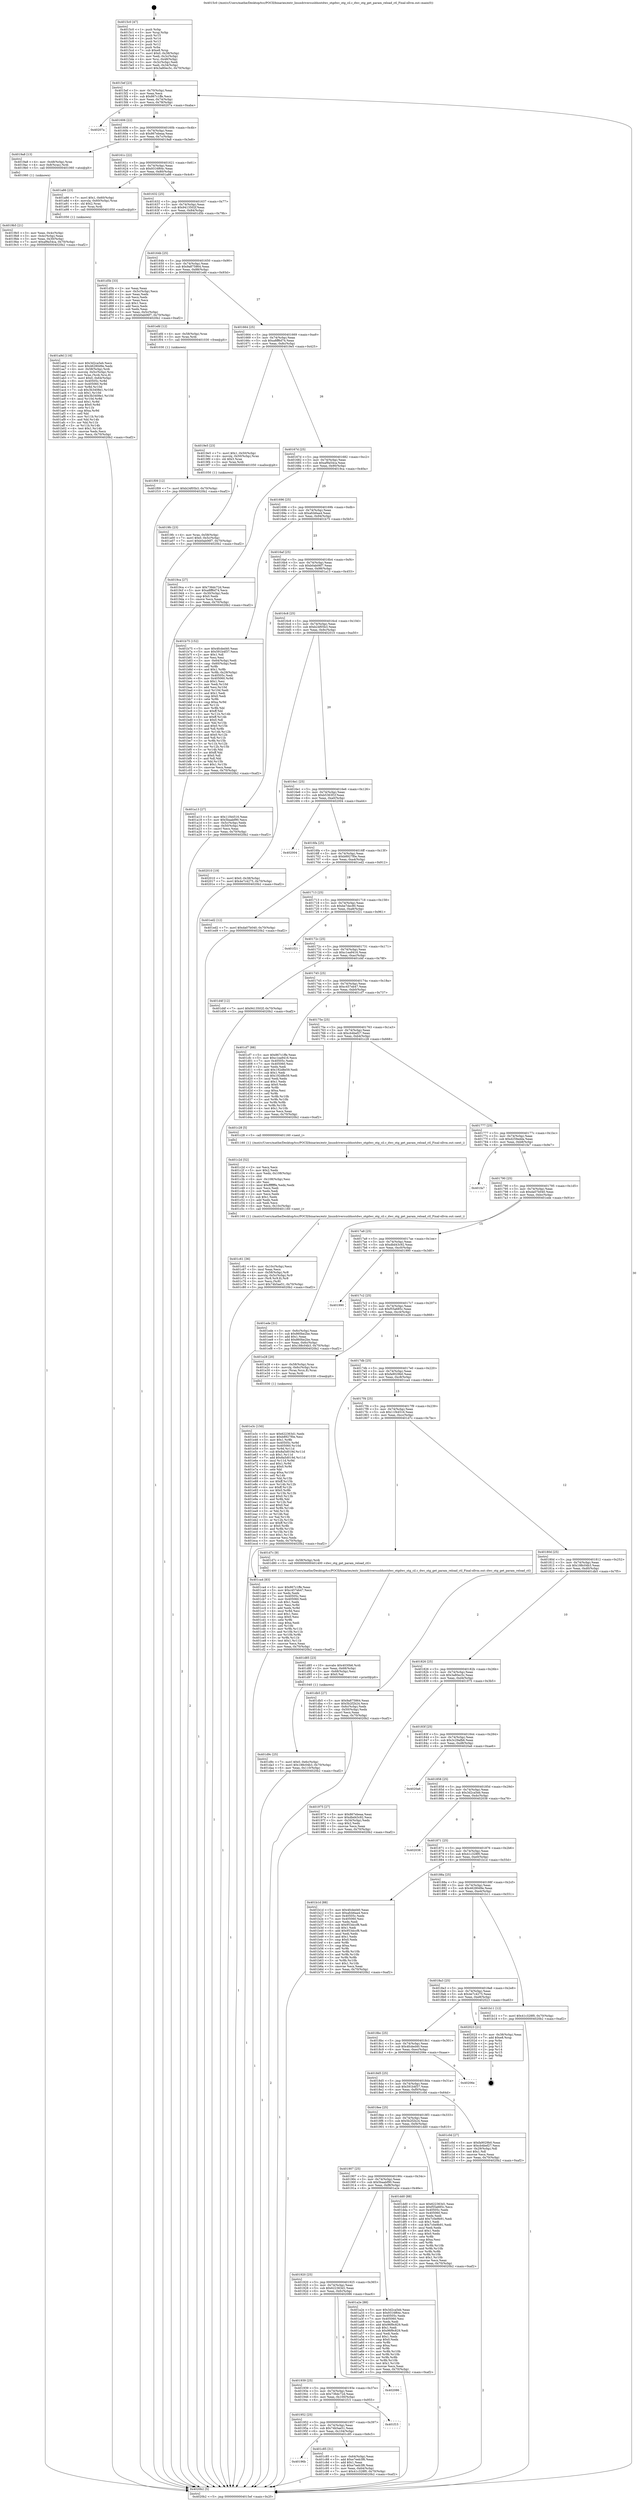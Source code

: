 digraph "0x4015c0" {
  label = "0x4015c0 (/mnt/c/Users/mathe/Desktop/tcc/POCII/binaries/extr_linuxdriversusbhostdwc_otgdwc_otg_cil.c_dwc_otg_get_param_reload_ctl_Final-ollvm.out::main(0))"
  labelloc = "t"
  node[shape=record]

  Entry [label="",width=0.3,height=0.3,shape=circle,fillcolor=black,style=filled]
  "0x4015ef" [label="{
     0x4015ef [23]\l
     | [instrs]\l
     &nbsp;&nbsp;0x4015ef \<+3\>: mov -0x70(%rbp),%eax\l
     &nbsp;&nbsp;0x4015f2 \<+2\>: mov %eax,%ecx\l
     &nbsp;&nbsp;0x4015f4 \<+6\>: sub $0x867c1ffe,%ecx\l
     &nbsp;&nbsp;0x4015fa \<+3\>: mov %eax,-0x74(%rbp)\l
     &nbsp;&nbsp;0x4015fd \<+3\>: mov %ecx,-0x78(%rbp)\l
     &nbsp;&nbsp;0x401600 \<+6\>: je 000000000040207a \<main+0xaba\>\l
  }"]
  "0x40207a" [label="{
     0x40207a\l
  }", style=dashed]
  "0x401606" [label="{
     0x401606 [22]\l
     | [instrs]\l
     &nbsp;&nbsp;0x401606 \<+5\>: jmp 000000000040160b \<main+0x4b\>\l
     &nbsp;&nbsp;0x40160b \<+3\>: mov -0x74(%rbp),%eax\l
     &nbsp;&nbsp;0x40160e \<+5\>: sub $0x867ebeaa,%eax\l
     &nbsp;&nbsp;0x401613 \<+3\>: mov %eax,-0x7c(%rbp)\l
     &nbsp;&nbsp;0x401616 \<+6\>: je 00000000004019a8 \<main+0x3e8\>\l
  }"]
  Exit [label="",width=0.3,height=0.3,shape=circle,fillcolor=black,style=filled,peripheries=2]
  "0x4019a8" [label="{
     0x4019a8 [13]\l
     | [instrs]\l
     &nbsp;&nbsp;0x4019a8 \<+4\>: mov -0x48(%rbp),%rax\l
     &nbsp;&nbsp;0x4019ac \<+4\>: mov 0x8(%rax),%rdi\l
     &nbsp;&nbsp;0x4019b0 \<+5\>: call 0000000000401060 \<atoi@plt\>\l
     | [calls]\l
     &nbsp;&nbsp;0x401060 \{1\} (unknown)\l
  }"]
  "0x40161c" [label="{
     0x40161c [22]\l
     | [instrs]\l
     &nbsp;&nbsp;0x40161c \<+5\>: jmp 0000000000401621 \<main+0x61\>\l
     &nbsp;&nbsp;0x401621 \<+3\>: mov -0x74(%rbp),%eax\l
     &nbsp;&nbsp;0x401624 \<+5\>: sub $0x9316f64c,%eax\l
     &nbsp;&nbsp;0x401629 \<+3\>: mov %eax,-0x80(%rbp)\l
     &nbsp;&nbsp;0x40162c \<+6\>: je 0000000000401a86 \<main+0x4c6\>\l
  }"]
  "0x401f09" [label="{
     0x401f09 [12]\l
     | [instrs]\l
     &nbsp;&nbsp;0x401f09 \<+7\>: movl $0xb24f05b3,-0x70(%rbp)\l
     &nbsp;&nbsp;0x401f10 \<+5\>: jmp 00000000004020b2 \<main+0xaf2\>\l
  }"]
  "0x401a86" [label="{
     0x401a86 [23]\l
     | [instrs]\l
     &nbsp;&nbsp;0x401a86 \<+7\>: movl $0x1,-0x60(%rbp)\l
     &nbsp;&nbsp;0x401a8d \<+4\>: movslq -0x60(%rbp),%rax\l
     &nbsp;&nbsp;0x401a91 \<+4\>: shl $0x2,%rax\l
     &nbsp;&nbsp;0x401a95 \<+3\>: mov %rax,%rdi\l
     &nbsp;&nbsp;0x401a98 \<+5\>: call 0000000000401050 \<malloc@plt\>\l
     | [calls]\l
     &nbsp;&nbsp;0x401050 \{1\} (unknown)\l
  }"]
  "0x401632" [label="{
     0x401632 [25]\l
     | [instrs]\l
     &nbsp;&nbsp;0x401632 \<+5\>: jmp 0000000000401637 \<main+0x77\>\l
     &nbsp;&nbsp;0x401637 \<+3\>: mov -0x74(%rbp),%eax\l
     &nbsp;&nbsp;0x40163a \<+5\>: sub $0x9413502f,%eax\l
     &nbsp;&nbsp;0x40163f \<+6\>: mov %eax,-0x84(%rbp)\l
     &nbsp;&nbsp;0x401645 \<+6\>: je 0000000000401d5b \<main+0x79b\>\l
  }"]
  "0x401e3c" [label="{
     0x401e3c [150]\l
     | [instrs]\l
     &nbsp;&nbsp;0x401e3c \<+5\>: mov $0x622363d1,%edx\l
     &nbsp;&nbsp;0x401e41 \<+5\>: mov $0xb8927f0e,%esi\l
     &nbsp;&nbsp;0x401e46 \<+3\>: mov $0x1,%r8b\l
     &nbsp;&nbsp;0x401e49 \<+8\>: mov 0x40505c,%r9d\l
     &nbsp;&nbsp;0x401e51 \<+8\>: mov 0x405060,%r10d\l
     &nbsp;&nbsp;0x401e59 \<+3\>: mov %r9d,%r11d\l
     &nbsp;&nbsp;0x401e5c \<+7\>: sub $0x8a5d019d,%r11d\l
     &nbsp;&nbsp;0x401e63 \<+4\>: sub $0x1,%r11d\l
     &nbsp;&nbsp;0x401e67 \<+7\>: add $0x8a5d019d,%r11d\l
     &nbsp;&nbsp;0x401e6e \<+4\>: imul %r11d,%r9d\l
     &nbsp;&nbsp;0x401e72 \<+4\>: and $0x1,%r9d\l
     &nbsp;&nbsp;0x401e76 \<+4\>: cmp $0x0,%r9d\l
     &nbsp;&nbsp;0x401e7a \<+3\>: sete %bl\l
     &nbsp;&nbsp;0x401e7d \<+4\>: cmp $0xa,%r10d\l
     &nbsp;&nbsp;0x401e81 \<+4\>: setl %r14b\l
     &nbsp;&nbsp;0x401e85 \<+3\>: mov %bl,%r15b\l
     &nbsp;&nbsp;0x401e88 \<+4\>: xor $0xff,%r15b\l
     &nbsp;&nbsp;0x401e8c \<+3\>: mov %r14b,%r12b\l
     &nbsp;&nbsp;0x401e8f \<+4\>: xor $0xff,%r12b\l
     &nbsp;&nbsp;0x401e93 \<+4\>: xor $0x0,%r8b\l
     &nbsp;&nbsp;0x401e97 \<+3\>: mov %r15b,%r13b\l
     &nbsp;&nbsp;0x401e9a \<+4\>: and $0x0,%r13b\l
     &nbsp;&nbsp;0x401e9e \<+3\>: and %r8b,%bl\l
     &nbsp;&nbsp;0x401ea1 \<+3\>: mov %r12b,%al\l
     &nbsp;&nbsp;0x401ea4 \<+2\>: and $0x0,%al\l
     &nbsp;&nbsp;0x401ea6 \<+3\>: and %r8b,%r14b\l
     &nbsp;&nbsp;0x401ea9 \<+3\>: or %bl,%r13b\l
     &nbsp;&nbsp;0x401eac \<+3\>: or %r14b,%al\l
     &nbsp;&nbsp;0x401eaf \<+3\>: xor %al,%r13b\l
     &nbsp;&nbsp;0x401eb2 \<+3\>: or %r12b,%r15b\l
     &nbsp;&nbsp;0x401eb5 \<+4\>: xor $0xff,%r15b\l
     &nbsp;&nbsp;0x401eb9 \<+4\>: or $0x0,%r8b\l
     &nbsp;&nbsp;0x401ebd \<+3\>: and %r8b,%r15b\l
     &nbsp;&nbsp;0x401ec0 \<+3\>: or %r15b,%r13b\l
     &nbsp;&nbsp;0x401ec3 \<+4\>: test $0x1,%r13b\l
     &nbsp;&nbsp;0x401ec7 \<+3\>: cmovne %esi,%edx\l
     &nbsp;&nbsp;0x401eca \<+3\>: mov %edx,-0x70(%rbp)\l
     &nbsp;&nbsp;0x401ecd \<+5\>: jmp 00000000004020b2 \<main+0xaf2\>\l
  }"]
  "0x401d5b" [label="{
     0x401d5b [33]\l
     | [instrs]\l
     &nbsp;&nbsp;0x401d5b \<+2\>: xor %eax,%eax\l
     &nbsp;&nbsp;0x401d5d \<+3\>: mov -0x5c(%rbp),%ecx\l
     &nbsp;&nbsp;0x401d60 \<+2\>: mov %eax,%edx\l
     &nbsp;&nbsp;0x401d62 \<+2\>: sub %ecx,%edx\l
     &nbsp;&nbsp;0x401d64 \<+2\>: mov %eax,%ecx\l
     &nbsp;&nbsp;0x401d66 \<+3\>: sub $0x1,%ecx\l
     &nbsp;&nbsp;0x401d69 \<+2\>: add %ecx,%edx\l
     &nbsp;&nbsp;0x401d6b \<+2\>: sub %edx,%eax\l
     &nbsp;&nbsp;0x401d6d \<+3\>: mov %eax,-0x5c(%rbp)\l
     &nbsp;&nbsp;0x401d70 \<+7\>: movl $0xb0ab06f7,-0x70(%rbp)\l
     &nbsp;&nbsp;0x401d77 \<+5\>: jmp 00000000004020b2 \<main+0xaf2\>\l
  }"]
  "0x40164b" [label="{
     0x40164b [25]\l
     | [instrs]\l
     &nbsp;&nbsp;0x40164b \<+5\>: jmp 0000000000401650 \<main+0x90\>\l
     &nbsp;&nbsp;0x401650 \<+3\>: mov -0x74(%rbp),%eax\l
     &nbsp;&nbsp;0x401653 \<+5\>: sub $0x9a875864,%eax\l
     &nbsp;&nbsp;0x401658 \<+6\>: mov %eax,-0x88(%rbp)\l
     &nbsp;&nbsp;0x40165e \<+6\>: je 0000000000401efd \<main+0x93d\>\l
  }"]
  "0x401d9c" [label="{
     0x401d9c [25]\l
     | [instrs]\l
     &nbsp;&nbsp;0x401d9c \<+7\>: movl $0x0,-0x6c(%rbp)\l
     &nbsp;&nbsp;0x401da3 \<+7\>: movl $0x188c04b3,-0x70(%rbp)\l
     &nbsp;&nbsp;0x401daa \<+6\>: mov %eax,-0x110(%rbp)\l
     &nbsp;&nbsp;0x401db0 \<+5\>: jmp 00000000004020b2 \<main+0xaf2\>\l
  }"]
  "0x401efd" [label="{
     0x401efd [12]\l
     | [instrs]\l
     &nbsp;&nbsp;0x401efd \<+4\>: mov -0x58(%rbp),%rax\l
     &nbsp;&nbsp;0x401f01 \<+3\>: mov %rax,%rdi\l
     &nbsp;&nbsp;0x401f04 \<+5\>: call 0000000000401030 \<free@plt\>\l
     | [calls]\l
     &nbsp;&nbsp;0x401030 \{1\} (unknown)\l
  }"]
  "0x401664" [label="{
     0x401664 [25]\l
     | [instrs]\l
     &nbsp;&nbsp;0x401664 \<+5\>: jmp 0000000000401669 \<main+0xa9\>\l
     &nbsp;&nbsp;0x401669 \<+3\>: mov -0x74(%rbp),%eax\l
     &nbsp;&nbsp;0x40166c \<+5\>: sub $0xa8ff6d74,%eax\l
     &nbsp;&nbsp;0x401671 \<+6\>: mov %eax,-0x8c(%rbp)\l
     &nbsp;&nbsp;0x401677 \<+6\>: je 00000000004019e5 \<main+0x425\>\l
  }"]
  "0x401d85" [label="{
     0x401d85 [23]\l
     | [instrs]\l
     &nbsp;&nbsp;0x401d85 \<+10\>: movabs $0x4030b6,%rdi\l
     &nbsp;&nbsp;0x401d8f \<+3\>: mov %eax,-0x68(%rbp)\l
     &nbsp;&nbsp;0x401d92 \<+3\>: mov -0x68(%rbp),%esi\l
     &nbsp;&nbsp;0x401d95 \<+2\>: mov $0x0,%al\l
     &nbsp;&nbsp;0x401d97 \<+5\>: call 0000000000401040 \<printf@plt\>\l
     | [calls]\l
     &nbsp;&nbsp;0x401040 \{1\} (unknown)\l
  }"]
  "0x4019e5" [label="{
     0x4019e5 [23]\l
     | [instrs]\l
     &nbsp;&nbsp;0x4019e5 \<+7\>: movl $0x1,-0x50(%rbp)\l
     &nbsp;&nbsp;0x4019ec \<+4\>: movslq -0x50(%rbp),%rax\l
     &nbsp;&nbsp;0x4019f0 \<+4\>: shl $0x3,%rax\l
     &nbsp;&nbsp;0x4019f4 \<+3\>: mov %rax,%rdi\l
     &nbsp;&nbsp;0x4019f7 \<+5\>: call 0000000000401050 \<malloc@plt\>\l
     | [calls]\l
     &nbsp;&nbsp;0x401050 \{1\} (unknown)\l
  }"]
  "0x40167d" [label="{
     0x40167d [25]\l
     | [instrs]\l
     &nbsp;&nbsp;0x40167d \<+5\>: jmp 0000000000401682 \<main+0xc2\>\l
     &nbsp;&nbsp;0x401682 \<+3\>: mov -0x74(%rbp),%eax\l
     &nbsp;&nbsp;0x401685 \<+5\>: sub $0xaf9a54ca,%eax\l
     &nbsp;&nbsp;0x40168a \<+6\>: mov %eax,-0x90(%rbp)\l
     &nbsp;&nbsp;0x401690 \<+6\>: je 00000000004019ca \<main+0x40a\>\l
  }"]
  "0x40196b" [label="{
     0x40196b\l
  }", style=dashed]
  "0x4019ca" [label="{
     0x4019ca [27]\l
     | [instrs]\l
     &nbsp;&nbsp;0x4019ca \<+5\>: mov $0x736dc72d,%eax\l
     &nbsp;&nbsp;0x4019cf \<+5\>: mov $0xa8ff6d74,%ecx\l
     &nbsp;&nbsp;0x4019d4 \<+3\>: mov -0x30(%rbp),%edx\l
     &nbsp;&nbsp;0x4019d7 \<+3\>: cmp $0x0,%edx\l
     &nbsp;&nbsp;0x4019da \<+3\>: cmove %ecx,%eax\l
     &nbsp;&nbsp;0x4019dd \<+3\>: mov %eax,-0x70(%rbp)\l
     &nbsp;&nbsp;0x4019e0 \<+5\>: jmp 00000000004020b2 \<main+0xaf2\>\l
  }"]
  "0x401696" [label="{
     0x401696 [25]\l
     | [instrs]\l
     &nbsp;&nbsp;0x401696 \<+5\>: jmp 000000000040169b \<main+0xdb\>\l
     &nbsp;&nbsp;0x40169b \<+3\>: mov -0x74(%rbp),%eax\l
     &nbsp;&nbsp;0x40169e \<+5\>: sub $0xafcb6aa4,%eax\l
     &nbsp;&nbsp;0x4016a3 \<+6\>: mov %eax,-0x94(%rbp)\l
     &nbsp;&nbsp;0x4016a9 \<+6\>: je 0000000000401b75 \<main+0x5b5\>\l
  }"]
  "0x401c85" [label="{
     0x401c85 [31]\l
     | [instrs]\l
     &nbsp;&nbsp;0x401c85 \<+3\>: mov -0x64(%rbp),%eax\l
     &nbsp;&nbsp;0x401c88 \<+5\>: add $0xe7eeb3f6,%eax\l
     &nbsp;&nbsp;0x401c8d \<+3\>: add $0x1,%eax\l
     &nbsp;&nbsp;0x401c90 \<+5\>: sub $0xe7eeb3f6,%eax\l
     &nbsp;&nbsp;0x401c95 \<+3\>: mov %eax,-0x64(%rbp)\l
     &nbsp;&nbsp;0x401c98 \<+7\>: movl $0x41c328f0,-0x70(%rbp)\l
     &nbsp;&nbsp;0x401c9f \<+5\>: jmp 00000000004020b2 \<main+0xaf2\>\l
  }"]
  "0x401b75" [label="{
     0x401b75 [152]\l
     | [instrs]\l
     &nbsp;&nbsp;0x401b75 \<+5\>: mov $0x4fcded40,%eax\l
     &nbsp;&nbsp;0x401b7a \<+5\>: mov $0x591b4f37,%ecx\l
     &nbsp;&nbsp;0x401b7f \<+2\>: mov $0x1,%dl\l
     &nbsp;&nbsp;0x401b81 \<+2\>: xor %esi,%esi\l
     &nbsp;&nbsp;0x401b83 \<+3\>: mov -0x64(%rbp),%edi\l
     &nbsp;&nbsp;0x401b86 \<+3\>: cmp -0x60(%rbp),%edi\l
     &nbsp;&nbsp;0x401b89 \<+4\>: setl %r8b\l
     &nbsp;&nbsp;0x401b8d \<+4\>: and $0x1,%r8b\l
     &nbsp;&nbsp;0x401b91 \<+4\>: mov %r8b,-0x29(%rbp)\l
     &nbsp;&nbsp;0x401b95 \<+7\>: mov 0x40505c,%edi\l
     &nbsp;&nbsp;0x401b9c \<+8\>: mov 0x405060,%r9d\l
     &nbsp;&nbsp;0x401ba4 \<+3\>: sub $0x1,%esi\l
     &nbsp;&nbsp;0x401ba7 \<+3\>: mov %edi,%r10d\l
     &nbsp;&nbsp;0x401baa \<+3\>: add %esi,%r10d\l
     &nbsp;&nbsp;0x401bad \<+4\>: imul %r10d,%edi\l
     &nbsp;&nbsp;0x401bb1 \<+3\>: and $0x1,%edi\l
     &nbsp;&nbsp;0x401bb4 \<+3\>: cmp $0x0,%edi\l
     &nbsp;&nbsp;0x401bb7 \<+4\>: sete %r8b\l
     &nbsp;&nbsp;0x401bbb \<+4\>: cmp $0xa,%r9d\l
     &nbsp;&nbsp;0x401bbf \<+4\>: setl %r11b\l
     &nbsp;&nbsp;0x401bc3 \<+3\>: mov %r8b,%bl\l
     &nbsp;&nbsp;0x401bc6 \<+3\>: xor $0xff,%bl\l
     &nbsp;&nbsp;0x401bc9 \<+3\>: mov %r11b,%r14b\l
     &nbsp;&nbsp;0x401bcc \<+4\>: xor $0xff,%r14b\l
     &nbsp;&nbsp;0x401bd0 \<+3\>: xor $0x0,%dl\l
     &nbsp;&nbsp;0x401bd3 \<+3\>: mov %bl,%r15b\l
     &nbsp;&nbsp;0x401bd6 \<+4\>: and $0x0,%r15b\l
     &nbsp;&nbsp;0x401bda \<+3\>: and %dl,%r8b\l
     &nbsp;&nbsp;0x401bdd \<+3\>: mov %r14b,%r12b\l
     &nbsp;&nbsp;0x401be0 \<+4\>: and $0x0,%r12b\l
     &nbsp;&nbsp;0x401be4 \<+3\>: and %dl,%r11b\l
     &nbsp;&nbsp;0x401be7 \<+3\>: or %r8b,%r15b\l
     &nbsp;&nbsp;0x401bea \<+3\>: or %r11b,%r12b\l
     &nbsp;&nbsp;0x401bed \<+3\>: xor %r12b,%r15b\l
     &nbsp;&nbsp;0x401bf0 \<+3\>: or %r14b,%bl\l
     &nbsp;&nbsp;0x401bf3 \<+3\>: xor $0xff,%bl\l
     &nbsp;&nbsp;0x401bf6 \<+3\>: or $0x0,%dl\l
     &nbsp;&nbsp;0x401bf9 \<+2\>: and %dl,%bl\l
     &nbsp;&nbsp;0x401bfb \<+3\>: or %bl,%r15b\l
     &nbsp;&nbsp;0x401bfe \<+4\>: test $0x1,%r15b\l
     &nbsp;&nbsp;0x401c02 \<+3\>: cmovne %ecx,%eax\l
     &nbsp;&nbsp;0x401c05 \<+3\>: mov %eax,-0x70(%rbp)\l
     &nbsp;&nbsp;0x401c08 \<+5\>: jmp 00000000004020b2 \<main+0xaf2\>\l
  }"]
  "0x4016af" [label="{
     0x4016af [25]\l
     | [instrs]\l
     &nbsp;&nbsp;0x4016af \<+5\>: jmp 00000000004016b4 \<main+0xf4\>\l
     &nbsp;&nbsp;0x4016b4 \<+3\>: mov -0x74(%rbp),%eax\l
     &nbsp;&nbsp;0x4016b7 \<+5\>: sub $0xb0ab06f7,%eax\l
     &nbsp;&nbsp;0x4016bc \<+6\>: mov %eax,-0x98(%rbp)\l
     &nbsp;&nbsp;0x4016c2 \<+6\>: je 0000000000401a13 \<main+0x453\>\l
  }"]
  "0x401952" [label="{
     0x401952 [25]\l
     | [instrs]\l
     &nbsp;&nbsp;0x401952 \<+5\>: jmp 0000000000401957 \<main+0x397\>\l
     &nbsp;&nbsp;0x401957 \<+3\>: mov -0x74(%rbp),%eax\l
     &nbsp;&nbsp;0x40195a \<+5\>: sub $0x74b5ae51,%eax\l
     &nbsp;&nbsp;0x40195f \<+6\>: mov %eax,-0x104(%rbp)\l
     &nbsp;&nbsp;0x401965 \<+6\>: je 0000000000401c85 \<main+0x6c5\>\l
  }"]
  "0x401a13" [label="{
     0x401a13 [27]\l
     | [instrs]\l
     &nbsp;&nbsp;0x401a13 \<+5\>: mov $0x11f44516,%eax\l
     &nbsp;&nbsp;0x401a18 \<+5\>: mov $0x5baabf90,%ecx\l
     &nbsp;&nbsp;0x401a1d \<+3\>: mov -0x5c(%rbp),%edx\l
     &nbsp;&nbsp;0x401a20 \<+3\>: cmp -0x50(%rbp),%edx\l
     &nbsp;&nbsp;0x401a23 \<+3\>: cmovl %ecx,%eax\l
     &nbsp;&nbsp;0x401a26 \<+3\>: mov %eax,-0x70(%rbp)\l
     &nbsp;&nbsp;0x401a29 \<+5\>: jmp 00000000004020b2 \<main+0xaf2\>\l
  }"]
  "0x4016c8" [label="{
     0x4016c8 [25]\l
     | [instrs]\l
     &nbsp;&nbsp;0x4016c8 \<+5\>: jmp 00000000004016cd \<main+0x10d\>\l
     &nbsp;&nbsp;0x4016cd \<+3\>: mov -0x74(%rbp),%eax\l
     &nbsp;&nbsp;0x4016d0 \<+5\>: sub $0xb24f05b3,%eax\l
     &nbsp;&nbsp;0x4016d5 \<+6\>: mov %eax,-0x9c(%rbp)\l
     &nbsp;&nbsp;0x4016db \<+6\>: je 0000000000402010 \<main+0xa50\>\l
  }"]
  "0x401f15" [label="{
     0x401f15\l
  }", style=dashed]
  "0x402010" [label="{
     0x402010 [19]\l
     | [instrs]\l
     &nbsp;&nbsp;0x402010 \<+7\>: movl $0x0,-0x38(%rbp)\l
     &nbsp;&nbsp;0x402017 \<+7\>: movl $0x4e7c4275,-0x70(%rbp)\l
     &nbsp;&nbsp;0x40201e \<+5\>: jmp 00000000004020b2 \<main+0xaf2\>\l
  }"]
  "0x4016e1" [label="{
     0x4016e1 [25]\l
     | [instrs]\l
     &nbsp;&nbsp;0x4016e1 \<+5\>: jmp 00000000004016e6 \<main+0x126\>\l
     &nbsp;&nbsp;0x4016e6 \<+3\>: mov -0x74(%rbp),%eax\l
     &nbsp;&nbsp;0x4016e9 \<+5\>: sub $0xb5363f1f,%eax\l
     &nbsp;&nbsp;0x4016ee \<+6\>: mov %eax,-0xa0(%rbp)\l
     &nbsp;&nbsp;0x4016f4 \<+6\>: je 0000000000402004 \<main+0xa44\>\l
  }"]
  "0x401939" [label="{
     0x401939 [25]\l
     | [instrs]\l
     &nbsp;&nbsp;0x401939 \<+5\>: jmp 000000000040193e \<main+0x37e\>\l
     &nbsp;&nbsp;0x40193e \<+3\>: mov -0x74(%rbp),%eax\l
     &nbsp;&nbsp;0x401941 \<+5\>: sub $0x736dc72d,%eax\l
     &nbsp;&nbsp;0x401946 \<+6\>: mov %eax,-0x100(%rbp)\l
     &nbsp;&nbsp;0x40194c \<+6\>: je 0000000000401f15 \<main+0x955\>\l
  }"]
  "0x402004" [label="{
     0x402004\l
  }", style=dashed]
  "0x4016fa" [label="{
     0x4016fa [25]\l
     | [instrs]\l
     &nbsp;&nbsp;0x4016fa \<+5\>: jmp 00000000004016ff \<main+0x13f\>\l
     &nbsp;&nbsp;0x4016ff \<+3\>: mov -0x74(%rbp),%eax\l
     &nbsp;&nbsp;0x401702 \<+5\>: sub $0xb8927f0e,%eax\l
     &nbsp;&nbsp;0x401707 \<+6\>: mov %eax,-0xa4(%rbp)\l
     &nbsp;&nbsp;0x40170d \<+6\>: je 0000000000401ed2 \<main+0x912\>\l
  }"]
  "0x402086" [label="{
     0x402086\l
  }", style=dashed]
  "0x401ed2" [label="{
     0x401ed2 [12]\l
     | [instrs]\l
     &nbsp;&nbsp;0x401ed2 \<+7\>: movl $0xda07b040,-0x70(%rbp)\l
     &nbsp;&nbsp;0x401ed9 \<+5\>: jmp 00000000004020b2 \<main+0xaf2\>\l
  }"]
  "0x401713" [label="{
     0x401713 [25]\l
     | [instrs]\l
     &nbsp;&nbsp;0x401713 \<+5\>: jmp 0000000000401718 \<main+0x158\>\l
     &nbsp;&nbsp;0x401718 \<+3\>: mov -0x74(%rbp),%eax\l
     &nbsp;&nbsp;0x40171b \<+5\>: sub $0xbe7dec80,%eax\l
     &nbsp;&nbsp;0x401720 \<+6\>: mov %eax,-0xa8(%rbp)\l
     &nbsp;&nbsp;0x401726 \<+6\>: je 0000000000401f21 \<main+0x961\>\l
  }"]
  "0x401c61" [label="{
     0x401c61 [36]\l
     | [instrs]\l
     &nbsp;&nbsp;0x401c61 \<+6\>: mov -0x10c(%rbp),%ecx\l
     &nbsp;&nbsp;0x401c67 \<+3\>: imul %eax,%ecx\l
     &nbsp;&nbsp;0x401c6a \<+4\>: mov -0x58(%rbp),%r8\l
     &nbsp;&nbsp;0x401c6e \<+4\>: movslq -0x5c(%rbp),%r9\l
     &nbsp;&nbsp;0x401c72 \<+4\>: mov (%r8,%r9,8),%r8\l
     &nbsp;&nbsp;0x401c76 \<+3\>: mov %ecx,(%r8)\l
     &nbsp;&nbsp;0x401c79 \<+7\>: movl $0x74b5ae51,-0x70(%rbp)\l
     &nbsp;&nbsp;0x401c80 \<+5\>: jmp 00000000004020b2 \<main+0xaf2\>\l
  }"]
  "0x401f21" [label="{
     0x401f21\l
  }", style=dashed]
  "0x40172c" [label="{
     0x40172c [25]\l
     | [instrs]\l
     &nbsp;&nbsp;0x40172c \<+5\>: jmp 0000000000401731 \<main+0x171\>\l
     &nbsp;&nbsp;0x401731 \<+3\>: mov -0x74(%rbp),%eax\l
     &nbsp;&nbsp;0x401734 \<+5\>: sub $0xc1ea9416,%eax\l
     &nbsp;&nbsp;0x401739 \<+6\>: mov %eax,-0xac(%rbp)\l
     &nbsp;&nbsp;0x40173f \<+6\>: je 0000000000401d4f \<main+0x78f\>\l
  }"]
  "0x401c2d" [label="{
     0x401c2d [52]\l
     | [instrs]\l
     &nbsp;&nbsp;0x401c2d \<+2\>: xor %ecx,%ecx\l
     &nbsp;&nbsp;0x401c2f \<+5\>: mov $0x2,%edx\l
     &nbsp;&nbsp;0x401c34 \<+6\>: mov %edx,-0x108(%rbp)\l
     &nbsp;&nbsp;0x401c3a \<+1\>: cltd\l
     &nbsp;&nbsp;0x401c3b \<+6\>: mov -0x108(%rbp),%esi\l
     &nbsp;&nbsp;0x401c41 \<+2\>: idiv %esi\l
     &nbsp;&nbsp;0x401c43 \<+6\>: imul $0xfffffffe,%edx,%edx\l
     &nbsp;&nbsp;0x401c49 \<+2\>: mov %ecx,%edi\l
     &nbsp;&nbsp;0x401c4b \<+2\>: sub %edx,%edi\l
     &nbsp;&nbsp;0x401c4d \<+2\>: mov %ecx,%edx\l
     &nbsp;&nbsp;0x401c4f \<+3\>: sub $0x1,%edx\l
     &nbsp;&nbsp;0x401c52 \<+2\>: add %edx,%edi\l
     &nbsp;&nbsp;0x401c54 \<+2\>: sub %edi,%ecx\l
     &nbsp;&nbsp;0x401c56 \<+6\>: mov %ecx,-0x10c(%rbp)\l
     &nbsp;&nbsp;0x401c5c \<+5\>: call 0000000000401160 \<next_i\>\l
     | [calls]\l
     &nbsp;&nbsp;0x401160 \{1\} (/mnt/c/Users/mathe/Desktop/tcc/POCII/binaries/extr_linuxdriversusbhostdwc_otgdwc_otg_cil.c_dwc_otg_get_param_reload_ctl_Final-ollvm.out::next_i)\l
  }"]
  "0x401d4f" [label="{
     0x401d4f [12]\l
     | [instrs]\l
     &nbsp;&nbsp;0x401d4f \<+7\>: movl $0x9413502f,-0x70(%rbp)\l
     &nbsp;&nbsp;0x401d56 \<+5\>: jmp 00000000004020b2 \<main+0xaf2\>\l
  }"]
  "0x401745" [label="{
     0x401745 [25]\l
     | [instrs]\l
     &nbsp;&nbsp;0x401745 \<+5\>: jmp 000000000040174a \<main+0x18a\>\l
     &nbsp;&nbsp;0x40174a \<+3\>: mov -0x74(%rbp),%eax\l
     &nbsp;&nbsp;0x40174d \<+5\>: sub $0xc457eb47,%eax\l
     &nbsp;&nbsp;0x401752 \<+6\>: mov %eax,-0xb0(%rbp)\l
     &nbsp;&nbsp;0x401758 \<+6\>: je 0000000000401cf7 \<main+0x737\>\l
  }"]
  "0x401a9d" [label="{
     0x401a9d [116]\l
     | [instrs]\l
     &nbsp;&nbsp;0x401a9d \<+5\>: mov $0x3d2ca5eb,%ecx\l
     &nbsp;&nbsp;0x401aa2 \<+5\>: mov $0x46280d9e,%edx\l
     &nbsp;&nbsp;0x401aa7 \<+4\>: mov -0x58(%rbp),%rdi\l
     &nbsp;&nbsp;0x401aab \<+4\>: movslq -0x5c(%rbp),%rsi\l
     &nbsp;&nbsp;0x401aaf \<+4\>: mov %rax,(%rdi,%rsi,8)\l
     &nbsp;&nbsp;0x401ab3 \<+7\>: movl $0x0,-0x64(%rbp)\l
     &nbsp;&nbsp;0x401aba \<+8\>: mov 0x40505c,%r8d\l
     &nbsp;&nbsp;0x401ac2 \<+8\>: mov 0x405060,%r9d\l
     &nbsp;&nbsp;0x401aca \<+3\>: mov %r8d,%r10d\l
     &nbsp;&nbsp;0x401acd \<+7\>: sub $0x3b3408e1,%r10d\l
     &nbsp;&nbsp;0x401ad4 \<+4\>: sub $0x1,%r10d\l
     &nbsp;&nbsp;0x401ad8 \<+7\>: add $0x3b3408e1,%r10d\l
     &nbsp;&nbsp;0x401adf \<+4\>: imul %r10d,%r8d\l
     &nbsp;&nbsp;0x401ae3 \<+4\>: and $0x1,%r8d\l
     &nbsp;&nbsp;0x401ae7 \<+4\>: cmp $0x0,%r8d\l
     &nbsp;&nbsp;0x401aeb \<+4\>: sete %r11b\l
     &nbsp;&nbsp;0x401aef \<+4\>: cmp $0xa,%r9d\l
     &nbsp;&nbsp;0x401af3 \<+3\>: setl %bl\l
     &nbsp;&nbsp;0x401af6 \<+3\>: mov %r11b,%r14b\l
     &nbsp;&nbsp;0x401af9 \<+3\>: and %bl,%r14b\l
     &nbsp;&nbsp;0x401afc \<+3\>: xor %bl,%r11b\l
     &nbsp;&nbsp;0x401aff \<+3\>: or %r11b,%r14b\l
     &nbsp;&nbsp;0x401b02 \<+4\>: test $0x1,%r14b\l
     &nbsp;&nbsp;0x401b06 \<+3\>: cmovne %edx,%ecx\l
     &nbsp;&nbsp;0x401b09 \<+3\>: mov %ecx,-0x70(%rbp)\l
     &nbsp;&nbsp;0x401b0c \<+5\>: jmp 00000000004020b2 \<main+0xaf2\>\l
  }"]
  "0x401cf7" [label="{
     0x401cf7 [88]\l
     | [instrs]\l
     &nbsp;&nbsp;0x401cf7 \<+5\>: mov $0x867c1ffe,%eax\l
     &nbsp;&nbsp;0x401cfc \<+5\>: mov $0xc1ea9416,%ecx\l
     &nbsp;&nbsp;0x401d01 \<+7\>: mov 0x40505c,%edx\l
     &nbsp;&nbsp;0x401d08 \<+7\>: mov 0x405060,%esi\l
     &nbsp;&nbsp;0x401d0f \<+2\>: mov %edx,%edi\l
     &nbsp;&nbsp;0x401d11 \<+6\>: add $0x192d8e59,%edi\l
     &nbsp;&nbsp;0x401d17 \<+3\>: sub $0x1,%edi\l
     &nbsp;&nbsp;0x401d1a \<+6\>: sub $0x192d8e59,%edi\l
     &nbsp;&nbsp;0x401d20 \<+3\>: imul %edi,%edx\l
     &nbsp;&nbsp;0x401d23 \<+3\>: and $0x1,%edx\l
     &nbsp;&nbsp;0x401d26 \<+3\>: cmp $0x0,%edx\l
     &nbsp;&nbsp;0x401d29 \<+4\>: sete %r8b\l
     &nbsp;&nbsp;0x401d2d \<+3\>: cmp $0xa,%esi\l
     &nbsp;&nbsp;0x401d30 \<+4\>: setl %r9b\l
     &nbsp;&nbsp;0x401d34 \<+3\>: mov %r8b,%r10b\l
     &nbsp;&nbsp;0x401d37 \<+3\>: and %r9b,%r10b\l
     &nbsp;&nbsp;0x401d3a \<+3\>: xor %r9b,%r8b\l
     &nbsp;&nbsp;0x401d3d \<+3\>: or %r8b,%r10b\l
     &nbsp;&nbsp;0x401d40 \<+4\>: test $0x1,%r10b\l
     &nbsp;&nbsp;0x401d44 \<+3\>: cmovne %ecx,%eax\l
     &nbsp;&nbsp;0x401d47 \<+3\>: mov %eax,-0x70(%rbp)\l
     &nbsp;&nbsp;0x401d4a \<+5\>: jmp 00000000004020b2 \<main+0xaf2\>\l
  }"]
  "0x40175e" [label="{
     0x40175e [25]\l
     | [instrs]\l
     &nbsp;&nbsp;0x40175e \<+5\>: jmp 0000000000401763 \<main+0x1a3\>\l
     &nbsp;&nbsp;0x401763 \<+3\>: mov -0x74(%rbp),%eax\l
     &nbsp;&nbsp;0x401766 \<+5\>: sub $0xcb4bef27,%eax\l
     &nbsp;&nbsp;0x40176b \<+6\>: mov %eax,-0xb4(%rbp)\l
     &nbsp;&nbsp;0x401771 \<+6\>: je 0000000000401c28 \<main+0x668\>\l
  }"]
  "0x401920" [label="{
     0x401920 [25]\l
     | [instrs]\l
     &nbsp;&nbsp;0x401920 \<+5\>: jmp 0000000000401925 \<main+0x365\>\l
     &nbsp;&nbsp;0x401925 \<+3\>: mov -0x74(%rbp),%eax\l
     &nbsp;&nbsp;0x401928 \<+5\>: sub $0x622363d1,%eax\l
     &nbsp;&nbsp;0x40192d \<+6\>: mov %eax,-0xfc(%rbp)\l
     &nbsp;&nbsp;0x401933 \<+6\>: je 0000000000402086 \<main+0xac6\>\l
  }"]
  "0x401c28" [label="{
     0x401c28 [5]\l
     | [instrs]\l
     &nbsp;&nbsp;0x401c28 \<+5\>: call 0000000000401160 \<next_i\>\l
     | [calls]\l
     &nbsp;&nbsp;0x401160 \{1\} (/mnt/c/Users/mathe/Desktop/tcc/POCII/binaries/extr_linuxdriversusbhostdwc_otgdwc_otg_cil.c_dwc_otg_get_param_reload_ctl_Final-ollvm.out::next_i)\l
  }"]
  "0x401777" [label="{
     0x401777 [25]\l
     | [instrs]\l
     &nbsp;&nbsp;0x401777 \<+5\>: jmp 000000000040177c \<main+0x1bc\>\l
     &nbsp;&nbsp;0x40177c \<+3\>: mov -0x74(%rbp),%eax\l
     &nbsp;&nbsp;0x40177f \<+5\>: sub $0xd259edda,%eax\l
     &nbsp;&nbsp;0x401784 \<+6\>: mov %eax,-0xb8(%rbp)\l
     &nbsp;&nbsp;0x40178a \<+6\>: je 0000000000401fa7 \<main+0x9e7\>\l
  }"]
  "0x401a2e" [label="{
     0x401a2e [88]\l
     | [instrs]\l
     &nbsp;&nbsp;0x401a2e \<+5\>: mov $0x3d2ca5eb,%eax\l
     &nbsp;&nbsp;0x401a33 \<+5\>: mov $0x9316f64c,%ecx\l
     &nbsp;&nbsp;0x401a38 \<+7\>: mov 0x40505c,%edx\l
     &nbsp;&nbsp;0x401a3f \<+7\>: mov 0x405060,%esi\l
     &nbsp;&nbsp;0x401a46 \<+2\>: mov %edx,%edi\l
     &nbsp;&nbsp;0x401a48 \<+6\>: add $0x96f9c829,%edi\l
     &nbsp;&nbsp;0x401a4e \<+3\>: sub $0x1,%edi\l
     &nbsp;&nbsp;0x401a51 \<+6\>: sub $0x96f9c829,%edi\l
     &nbsp;&nbsp;0x401a57 \<+3\>: imul %edi,%edx\l
     &nbsp;&nbsp;0x401a5a \<+3\>: and $0x1,%edx\l
     &nbsp;&nbsp;0x401a5d \<+3\>: cmp $0x0,%edx\l
     &nbsp;&nbsp;0x401a60 \<+4\>: sete %r8b\l
     &nbsp;&nbsp;0x401a64 \<+3\>: cmp $0xa,%esi\l
     &nbsp;&nbsp;0x401a67 \<+4\>: setl %r9b\l
     &nbsp;&nbsp;0x401a6b \<+3\>: mov %r8b,%r10b\l
     &nbsp;&nbsp;0x401a6e \<+3\>: and %r9b,%r10b\l
     &nbsp;&nbsp;0x401a71 \<+3\>: xor %r9b,%r8b\l
     &nbsp;&nbsp;0x401a74 \<+3\>: or %r8b,%r10b\l
     &nbsp;&nbsp;0x401a77 \<+4\>: test $0x1,%r10b\l
     &nbsp;&nbsp;0x401a7b \<+3\>: cmovne %ecx,%eax\l
     &nbsp;&nbsp;0x401a7e \<+3\>: mov %eax,-0x70(%rbp)\l
     &nbsp;&nbsp;0x401a81 \<+5\>: jmp 00000000004020b2 \<main+0xaf2\>\l
  }"]
  "0x401fa7" [label="{
     0x401fa7\l
  }", style=dashed]
  "0x401790" [label="{
     0x401790 [25]\l
     | [instrs]\l
     &nbsp;&nbsp;0x401790 \<+5\>: jmp 0000000000401795 \<main+0x1d5\>\l
     &nbsp;&nbsp;0x401795 \<+3\>: mov -0x74(%rbp),%eax\l
     &nbsp;&nbsp;0x401798 \<+5\>: sub $0xda07b040,%eax\l
     &nbsp;&nbsp;0x40179d \<+6\>: mov %eax,-0xbc(%rbp)\l
     &nbsp;&nbsp;0x4017a3 \<+6\>: je 0000000000401ede \<main+0x91e\>\l
  }"]
  "0x401907" [label="{
     0x401907 [25]\l
     | [instrs]\l
     &nbsp;&nbsp;0x401907 \<+5\>: jmp 000000000040190c \<main+0x34c\>\l
     &nbsp;&nbsp;0x40190c \<+3\>: mov -0x74(%rbp),%eax\l
     &nbsp;&nbsp;0x40190f \<+5\>: sub $0x5baabf90,%eax\l
     &nbsp;&nbsp;0x401914 \<+6\>: mov %eax,-0xf8(%rbp)\l
     &nbsp;&nbsp;0x40191a \<+6\>: je 0000000000401a2e \<main+0x46e\>\l
  }"]
  "0x401ede" [label="{
     0x401ede [31]\l
     | [instrs]\l
     &nbsp;&nbsp;0x401ede \<+3\>: mov -0x6c(%rbp),%eax\l
     &nbsp;&nbsp;0x401ee1 \<+5\>: sub $0x860be2be,%eax\l
     &nbsp;&nbsp;0x401ee6 \<+3\>: add $0x1,%eax\l
     &nbsp;&nbsp;0x401ee9 \<+5\>: add $0x860be2be,%eax\l
     &nbsp;&nbsp;0x401eee \<+3\>: mov %eax,-0x6c(%rbp)\l
     &nbsp;&nbsp;0x401ef1 \<+7\>: movl $0x188c04b3,-0x70(%rbp)\l
     &nbsp;&nbsp;0x401ef8 \<+5\>: jmp 00000000004020b2 \<main+0xaf2\>\l
  }"]
  "0x4017a9" [label="{
     0x4017a9 [25]\l
     | [instrs]\l
     &nbsp;&nbsp;0x4017a9 \<+5\>: jmp 00000000004017ae \<main+0x1ee\>\l
     &nbsp;&nbsp;0x4017ae \<+3\>: mov -0x74(%rbp),%eax\l
     &nbsp;&nbsp;0x4017b1 \<+5\>: sub $0xdbd43c92,%eax\l
     &nbsp;&nbsp;0x4017b6 \<+6\>: mov %eax,-0xc0(%rbp)\l
     &nbsp;&nbsp;0x4017bc \<+6\>: je 0000000000401990 \<main+0x3d0\>\l
  }"]
  "0x401dd0" [label="{
     0x401dd0 [88]\l
     | [instrs]\l
     &nbsp;&nbsp;0x401dd0 \<+5\>: mov $0x622363d1,%eax\l
     &nbsp;&nbsp;0x401dd5 \<+5\>: mov $0xf55a685c,%ecx\l
     &nbsp;&nbsp;0x401dda \<+7\>: mov 0x40505c,%edx\l
     &nbsp;&nbsp;0x401de1 \<+7\>: mov 0x405060,%esi\l
     &nbsp;&nbsp;0x401de8 \<+2\>: mov %edx,%edi\l
     &nbsp;&nbsp;0x401dea \<+6\>: add $0x7c0e9b91,%edi\l
     &nbsp;&nbsp;0x401df0 \<+3\>: sub $0x1,%edi\l
     &nbsp;&nbsp;0x401df3 \<+6\>: sub $0x7c0e9b91,%edi\l
     &nbsp;&nbsp;0x401df9 \<+3\>: imul %edi,%edx\l
     &nbsp;&nbsp;0x401dfc \<+3\>: and $0x1,%edx\l
     &nbsp;&nbsp;0x401dff \<+3\>: cmp $0x0,%edx\l
     &nbsp;&nbsp;0x401e02 \<+4\>: sete %r8b\l
     &nbsp;&nbsp;0x401e06 \<+3\>: cmp $0xa,%esi\l
     &nbsp;&nbsp;0x401e09 \<+4\>: setl %r9b\l
     &nbsp;&nbsp;0x401e0d \<+3\>: mov %r8b,%r10b\l
     &nbsp;&nbsp;0x401e10 \<+3\>: and %r9b,%r10b\l
     &nbsp;&nbsp;0x401e13 \<+3\>: xor %r9b,%r8b\l
     &nbsp;&nbsp;0x401e16 \<+3\>: or %r8b,%r10b\l
     &nbsp;&nbsp;0x401e19 \<+4\>: test $0x1,%r10b\l
     &nbsp;&nbsp;0x401e1d \<+3\>: cmovne %ecx,%eax\l
     &nbsp;&nbsp;0x401e20 \<+3\>: mov %eax,-0x70(%rbp)\l
     &nbsp;&nbsp;0x401e23 \<+5\>: jmp 00000000004020b2 \<main+0xaf2\>\l
  }"]
  "0x401990" [label="{
     0x401990\l
  }", style=dashed]
  "0x4017c2" [label="{
     0x4017c2 [25]\l
     | [instrs]\l
     &nbsp;&nbsp;0x4017c2 \<+5\>: jmp 00000000004017c7 \<main+0x207\>\l
     &nbsp;&nbsp;0x4017c7 \<+3\>: mov -0x74(%rbp),%eax\l
     &nbsp;&nbsp;0x4017ca \<+5\>: sub $0xf55a685c,%eax\l
     &nbsp;&nbsp;0x4017cf \<+6\>: mov %eax,-0xc4(%rbp)\l
     &nbsp;&nbsp;0x4017d5 \<+6\>: je 0000000000401e28 \<main+0x868\>\l
  }"]
  "0x4018ee" [label="{
     0x4018ee [25]\l
     | [instrs]\l
     &nbsp;&nbsp;0x4018ee \<+5\>: jmp 00000000004018f3 \<main+0x333\>\l
     &nbsp;&nbsp;0x4018f3 \<+3\>: mov -0x74(%rbp),%eax\l
     &nbsp;&nbsp;0x4018f6 \<+5\>: sub $0x5b2f2b24,%eax\l
     &nbsp;&nbsp;0x4018fb \<+6\>: mov %eax,-0xf4(%rbp)\l
     &nbsp;&nbsp;0x401901 \<+6\>: je 0000000000401dd0 \<main+0x810\>\l
  }"]
  "0x401e28" [label="{
     0x401e28 [20]\l
     | [instrs]\l
     &nbsp;&nbsp;0x401e28 \<+4\>: mov -0x58(%rbp),%rax\l
     &nbsp;&nbsp;0x401e2c \<+4\>: movslq -0x6c(%rbp),%rcx\l
     &nbsp;&nbsp;0x401e30 \<+4\>: mov (%rax,%rcx,8),%rax\l
     &nbsp;&nbsp;0x401e34 \<+3\>: mov %rax,%rdi\l
     &nbsp;&nbsp;0x401e37 \<+5\>: call 0000000000401030 \<free@plt\>\l
     | [calls]\l
     &nbsp;&nbsp;0x401030 \{1\} (unknown)\l
  }"]
  "0x4017db" [label="{
     0x4017db [25]\l
     | [instrs]\l
     &nbsp;&nbsp;0x4017db \<+5\>: jmp 00000000004017e0 \<main+0x220\>\l
     &nbsp;&nbsp;0x4017e0 \<+3\>: mov -0x74(%rbp),%eax\l
     &nbsp;&nbsp;0x4017e3 \<+5\>: sub $0xfa9029b0,%eax\l
     &nbsp;&nbsp;0x4017e8 \<+6\>: mov %eax,-0xc8(%rbp)\l
     &nbsp;&nbsp;0x4017ee \<+6\>: je 0000000000401ca4 \<main+0x6e4\>\l
  }"]
  "0x401c0d" [label="{
     0x401c0d [27]\l
     | [instrs]\l
     &nbsp;&nbsp;0x401c0d \<+5\>: mov $0xfa9029b0,%eax\l
     &nbsp;&nbsp;0x401c12 \<+5\>: mov $0xcb4bef27,%ecx\l
     &nbsp;&nbsp;0x401c17 \<+3\>: mov -0x29(%rbp),%dl\l
     &nbsp;&nbsp;0x401c1a \<+3\>: test $0x1,%dl\l
     &nbsp;&nbsp;0x401c1d \<+3\>: cmovne %ecx,%eax\l
     &nbsp;&nbsp;0x401c20 \<+3\>: mov %eax,-0x70(%rbp)\l
     &nbsp;&nbsp;0x401c23 \<+5\>: jmp 00000000004020b2 \<main+0xaf2\>\l
  }"]
  "0x401ca4" [label="{
     0x401ca4 [83]\l
     | [instrs]\l
     &nbsp;&nbsp;0x401ca4 \<+5\>: mov $0x867c1ffe,%eax\l
     &nbsp;&nbsp;0x401ca9 \<+5\>: mov $0xc457eb47,%ecx\l
     &nbsp;&nbsp;0x401cae \<+2\>: xor %edx,%edx\l
     &nbsp;&nbsp;0x401cb0 \<+7\>: mov 0x40505c,%esi\l
     &nbsp;&nbsp;0x401cb7 \<+7\>: mov 0x405060,%edi\l
     &nbsp;&nbsp;0x401cbe \<+3\>: sub $0x1,%edx\l
     &nbsp;&nbsp;0x401cc1 \<+3\>: mov %esi,%r8d\l
     &nbsp;&nbsp;0x401cc4 \<+3\>: add %edx,%r8d\l
     &nbsp;&nbsp;0x401cc7 \<+4\>: imul %r8d,%esi\l
     &nbsp;&nbsp;0x401ccb \<+3\>: and $0x1,%esi\l
     &nbsp;&nbsp;0x401cce \<+3\>: cmp $0x0,%esi\l
     &nbsp;&nbsp;0x401cd1 \<+4\>: sete %r9b\l
     &nbsp;&nbsp;0x401cd5 \<+3\>: cmp $0xa,%edi\l
     &nbsp;&nbsp;0x401cd8 \<+4\>: setl %r10b\l
     &nbsp;&nbsp;0x401cdc \<+3\>: mov %r9b,%r11b\l
     &nbsp;&nbsp;0x401cdf \<+3\>: and %r10b,%r11b\l
     &nbsp;&nbsp;0x401ce2 \<+3\>: xor %r10b,%r9b\l
     &nbsp;&nbsp;0x401ce5 \<+3\>: or %r9b,%r11b\l
     &nbsp;&nbsp;0x401ce8 \<+4\>: test $0x1,%r11b\l
     &nbsp;&nbsp;0x401cec \<+3\>: cmovne %ecx,%eax\l
     &nbsp;&nbsp;0x401cef \<+3\>: mov %eax,-0x70(%rbp)\l
     &nbsp;&nbsp;0x401cf2 \<+5\>: jmp 00000000004020b2 \<main+0xaf2\>\l
  }"]
  "0x4017f4" [label="{
     0x4017f4 [25]\l
     | [instrs]\l
     &nbsp;&nbsp;0x4017f4 \<+5\>: jmp 00000000004017f9 \<main+0x239\>\l
     &nbsp;&nbsp;0x4017f9 \<+3\>: mov -0x74(%rbp),%eax\l
     &nbsp;&nbsp;0x4017fc \<+5\>: sub $0x11f44516,%eax\l
     &nbsp;&nbsp;0x401801 \<+6\>: mov %eax,-0xcc(%rbp)\l
     &nbsp;&nbsp;0x401807 \<+6\>: je 0000000000401d7c \<main+0x7bc\>\l
  }"]
  "0x4018d5" [label="{
     0x4018d5 [25]\l
     | [instrs]\l
     &nbsp;&nbsp;0x4018d5 \<+5\>: jmp 00000000004018da \<main+0x31a\>\l
     &nbsp;&nbsp;0x4018da \<+3\>: mov -0x74(%rbp),%eax\l
     &nbsp;&nbsp;0x4018dd \<+5\>: sub $0x591b4f37,%eax\l
     &nbsp;&nbsp;0x4018e2 \<+6\>: mov %eax,-0xf0(%rbp)\l
     &nbsp;&nbsp;0x4018e8 \<+6\>: je 0000000000401c0d \<main+0x64d\>\l
  }"]
  "0x401d7c" [label="{
     0x401d7c [9]\l
     | [instrs]\l
     &nbsp;&nbsp;0x401d7c \<+4\>: mov -0x58(%rbp),%rdi\l
     &nbsp;&nbsp;0x401d80 \<+5\>: call 0000000000401400 \<dwc_otg_get_param_reload_ctl\>\l
     | [calls]\l
     &nbsp;&nbsp;0x401400 \{1\} (/mnt/c/Users/mathe/Desktop/tcc/POCII/binaries/extr_linuxdriversusbhostdwc_otgdwc_otg_cil.c_dwc_otg_get_param_reload_ctl_Final-ollvm.out::dwc_otg_get_param_reload_ctl)\l
  }"]
  "0x40180d" [label="{
     0x40180d [25]\l
     | [instrs]\l
     &nbsp;&nbsp;0x40180d \<+5\>: jmp 0000000000401812 \<main+0x252\>\l
     &nbsp;&nbsp;0x401812 \<+3\>: mov -0x74(%rbp),%eax\l
     &nbsp;&nbsp;0x401815 \<+5\>: sub $0x188c04b3,%eax\l
     &nbsp;&nbsp;0x40181a \<+6\>: mov %eax,-0xd0(%rbp)\l
     &nbsp;&nbsp;0x401820 \<+6\>: je 0000000000401db5 \<main+0x7f5\>\l
  }"]
  "0x40206e" [label="{
     0x40206e\l
  }", style=dashed]
  "0x401db5" [label="{
     0x401db5 [27]\l
     | [instrs]\l
     &nbsp;&nbsp;0x401db5 \<+5\>: mov $0x9a875864,%eax\l
     &nbsp;&nbsp;0x401dba \<+5\>: mov $0x5b2f2b24,%ecx\l
     &nbsp;&nbsp;0x401dbf \<+3\>: mov -0x6c(%rbp),%edx\l
     &nbsp;&nbsp;0x401dc2 \<+3\>: cmp -0x50(%rbp),%edx\l
     &nbsp;&nbsp;0x401dc5 \<+3\>: cmovl %ecx,%eax\l
     &nbsp;&nbsp;0x401dc8 \<+3\>: mov %eax,-0x70(%rbp)\l
     &nbsp;&nbsp;0x401dcb \<+5\>: jmp 00000000004020b2 \<main+0xaf2\>\l
  }"]
  "0x401826" [label="{
     0x401826 [25]\l
     | [instrs]\l
     &nbsp;&nbsp;0x401826 \<+5\>: jmp 000000000040182b \<main+0x26b\>\l
     &nbsp;&nbsp;0x40182b \<+3\>: mov -0x74(%rbp),%eax\l
     &nbsp;&nbsp;0x40182e \<+5\>: sub $0x3a80ec5c,%eax\l
     &nbsp;&nbsp;0x401833 \<+6\>: mov %eax,-0xd4(%rbp)\l
     &nbsp;&nbsp;0x401839 \<+6\>: je 0000000000401975 \<main+0x3b5\>\l
  }"]
  "0x4018bc" [label="{
     0x4018bc [25]\l
     | [instrs]\l
     &nbsp;&nbsp;0x4018bc \<+5\>: jmp 00000000004018c1 \<main+0x301\>\l
     &nbsp;&nbsp;0x4018c1 \<+3\>: mov -0x74(%rbp),%eax\l
     &nbsp;&nbsp;0x4018c4 \<+5\>: sub $0x4fcded40,%eax\l
     &nbsp;&nbsp;0x4018c9 \<+6\>: mov %eax,-0xec(%rbp)\l
     &nbsp;&nbsp;0x4018cf \<+6\>: je 000000000040206e \<main+0xaae\>\l
  }"]
  "0x401975" [label="{
     0x401975 [27]\l
     | [instrs]\l
     &nbsp;&nbsp;0x401975 \<+5\>: mov $0x867ebeaa,%eax\l
     &nbsp;&nbsp;0x40197a \<+5\>: mov $0xdbd43c92,%ecx\l
     &nbsp;&nbsp;0x40197f \<+3\>: mov -0x34(%rbp),%edx\l
     &nbsp;&nbsp;0x401982 \<+3\>: cmp $0x2,%edx\l
     &nbsp;&nbsp;0x401985 \<+3\>: cmovne %ecx,%eax\l
     &nbsp;&nbsp;0x401988 \<+3\>: mov %eax,-0x70(%rbp)\l
     &nbsp;&nbsp;0x40198b \<+5\>: jmp 00000000004020b2 \<main+0xaf2\>\l
  }"]
  "0x40183f" [label="{
     0x40183f [25]\l
     | [instrs]\l
     &nbsp;&nbsp;0x40183f \<+5\>: jmp 0000000000401844 \<main+0x284\>\l
     &nbsp;&nbsp;0x401844 \<+3\>: mov -0x74(%rbp),%eax\l
     &nbsp;&nbsp;0x401847 \<+5\>: sub $0x3c29afb6,%eax\l
     &nbsp;&nbsp;0x40184c \<+6\>: mov %eax,-0xd8(%rbp)\l
     &nbsp;&nbsp;0x401852 \<+6\>: je 00000000004020a6 \<main+0xae6\>\l
  }"]
  "0x4020b2" [label="{
     0x4020b2 [5]\l
     | [instrs]\l
     &nbsp;&nbsp;0x4020b2 \<+5\>: jmp 00000000004015ef \<main+0x2f\>\l
  }"]
  "0x4015c0" [label="{
     0x4015c0 [47]\l
     | [instrs]\l
     &nbsp;&nbsp;0x4015c0 \<+1\>: push %rbp\l
     &nbsp;&nbsp;0x4015c1 \<+3\>: mov %rsp,%rbp\l
     &nbsp;&nbsp;0x4015c4 \<+2\>: push %r15\l
     &nbsp;&nbsp;0x4015c6 \<+2\>: push %r14\l
     &nbsp;&nbsp;0x4015c8 \<+2\>: push %r13\l
     &nbsp;&nbsp;0x4015ca \<+2\>: push %r12\l
     &nbsp;&nbsp;0x4015cc \<+1\>: push %rbx\l
     &nbsp;&nbsp;0x4015cd \<+7\>: sub $0xe8,%rsp\l
     &nbsp;&nbsp;0x4015d4 \<+7\>: movl $0x0,-0x38(%rbp)\l
     &nbsp;&nbsp;0x4015db \<+3\>: mov %edi,-0x3c(%rbp)\l
     &nbsp;&nbsp;0x4015de \<+4\>: mov %rsi,-0x48(%rbp)\l
     &nbsp;&nbsp;0x4015e2 \<+3\>: mov -0x3c(%rbp),%edi\l
     &nbsp;&nbsp;0x4015e5 \<+3\>: mov %edi,-0x34(%rbp)\l
     &nbsp;&nbsp;0x4015e8 \<+7\>: movl $0x3a80ec5c,-0x70(%rbp)\l
  }"]
  "0x4019b5" [label="{
     0x4019b5 [21]\l
     | [instrs]\l
     &nbsp;&nbsp;0x4019b5 \<+3\>: mov %eax,-0x4c(%rbp)\l
     &nbsp;&nbsp;0x4019b8 \<+3\>: mov -0x4c(%rbp),%eax\l
     &nbsp;&nbsp;0x4019bb \<+3\>: mov %eax,-0x30(%rbp)\l
     &nbsp;&nbsp;0x4019be \<+7\>: movl $0xaf9a54ca,-0x70(%rbp)\l
     &nbsp;&nbsp;0x4019c5 \<+5\>: jmp 00000000004020b2 \<main+0xaf2\>\l
  }"]
  "0x4019fc" [label="{
     0x4019fc [23]\l
     | [instrs]\l
     &nbsp;&nbsp;0x4019fc \<+4\>: mov %rax,-0x58(%rbp)\l
     &nbsp;&nbsp;0x401a00 \<+7\>: movl $0x0,-0x5c(%rbp)\l
     &nbsp;&nbsp;0x401a07 \<+7\>: movl $0xb0ab06f7,-0x70(%rbp)\l
     &nbsp;&nbsp;0x401a0e \<+5\>: jmp 00000000004020b2 \<main+0xaf2\>\l
  }"]
  "0x402023" [label="{
     0x402023 [21]\l
     | [instrs]\l
     &nbsp;&nbsp;0x402023 \<+3\>: mov -0x38(%rbp),%eax\l
     &nbsp;&nbsp;0x402026 \<+7\>: add $0xe8,%rsp\l
     &nbsp;&nbsp;0x40202d \<+1\>: pop %rbx\l
     &nbsp;&nbsp;0x40202e \<+2\>: pop %r12\l
     &nbsp;&nbsp;0x402030 \<+2\>: pop %r13\l
     &nbsp;&nbsp;0x402032 \<+2\>: pop %r14\l
     &nbsp;&nbsp;0x402034 \<+2\>: pop %r15\l
     &nbsp;&nbsp;0x402036 \<+1\>: pop %rbp\l
     &nbsp;&nbsp;0x402037 \<+1\>: ret\l
  }"]
  "0x4020a6" [label="{
     0x4020a6\l
  }", style=dashed]
  "0x401858" [label="{
     0x401858 [25]\l
     | [instrs]\l
     &nbsp;&nbsp;0x401858 \<+5\>: jmp 000000000040185d \<main+0x29d\>\l
     &nbsp;&nbsp;0x40185d \<+3\>: mov -0x74(%rbp),%eax\l
     &nbsp;&nbsp;0x401860 \<+5\>: sub $0x3d2ca5eb,%eax\l
     &nbsp;&nbsp;0x401865 \<+6\>: mov %eax,-0xdc(%rbp)\l
     &nbsp;&nbsp;0x40186b \<+6\>: je 0000000000402038 \<main+0xa78\>\l
  }"]
  "0x4018a3" [label="{
     0x4018a3 [25]\l
     | [instrs]\l
     &nbsp;&nbsp;0x4018a3 \<+5\>: jmp 00000000004018a8 \<main+0x2e8\>\l
     &nbsp;&nbsp;0x4018a8 \<+3\>: mov -0x74(%rbp),%eax\l
     &nbsp;&nbsp;0x4018ab \<+5\>: sub $0x4e7c4275,%eax\l
     &nbsp;&nbsp;0x4018b0 \<+6\>: mov %eax,-0xe8(%rbp)\l
     &nbsp;&nbsp;0x4018b6 \<+6\>: je 0000000000402023 \<main+0xa63\>\l
  }"]
  "0x402038" [label="{
     0x402038\l
  }", style=dashed]
  "0x401871" [label="{
     0x401871 [25]\l
     | [instrs]\l
     &nbsp;&nbsp;0x401871 \<+5\>: jmp 0000000000401876 \<main+0x2b6\>\l
     &nbsp;&nbsp;0x401876 \<+3\>: mov -0x74(%rbp),%eax\l
     &nbsp;&nbsp;0x401879 \<+5\>: sub $0x41c328f0,%eax\l
     &nbsp;&nbsp;0x40187e \<+6\>: mov %eax,-0xe0(%rbp)\l
     &nbsp;&nbsp;0x401884 \<+6\>: je 0000000000401b1d \<main+0x55d\>\l
  }"]
  "0x401b11" [label="{
     0x401b11 [12]\l
     | [instrs]\l
     &nbsp;&nbsp;0x401b11 \<+7\>: movl $0x41c328f0,-0x70(%rbp)\l
     &nbsp;&nbsp;0x401b18 \<+5\>: jmp 00000000004020b2 \<main+0xaf2\>\l
  }"]
  "0x401b1d" [label="{
     0x401b1d [88]\l
     | [instrs]\l
     &nbsp;&nbsp;0x401b1d \<+5\>: mov $0x4fcded40,%eax\l
     &nbsp;&nbsp;0x401b22 \<+5\>: mov $0xafcb6aa4,%ecx\l
     &nbsp;&nbsp;0x401b27 \<+7\>: mov 0x40505c,%edx\l
     &nbsp;&nbsp;0x401b2e \<+7\>: mov 0x405060,%esi\l
     &nbsp;&nbsp;0x401b35 \<+2\>: mov %edx,%edi\l
     &nbsp;&nbsp;0x401b37 \<+6\>: sub $0x953dccf8,%edi\l
     &nbsp;&nbsp;0x401b3d \<+3\>: sub $0x1,%edi\l
     &nbsp;&nbsp;0x401b40 \<+6\>: add $0x953dccf8,%edi\l
     &nbsp;&nbsp;0x401b46 \<+3\>: imul %edi,%edx\l
     &nbsp;&nbsp;0x401b49 \<+3\>: and $0x1,%edx\l
     &nbsp;&nbsp;0x401b4c \<+3\>: cmp $0x0,%edx\l
     &nbsp;&nbsp;0x401b4f \<+4\>: sete %r8b\l
     &nbsp;&nbsp;0x401b53 \<+3\>: cmp $0xa,%esi\l
     &nbsp;&nbsp;0x401b56 \<+4\>: setl %r9b\l
     &nbsp;&nbsp;0x401b5a \<+3\>: mov %r8b,%r10b\l
     &nbsp;&nbsp;0x401b5d \<+3\>: and %r9b,%r10b\l
     &nbsp;&nbsp;0x401b60 \<+3\>: xor %r9b,%r8b\l
     &nbsp;&nbsp;0x401b63 \<+3\>: or %r8b,%r10b\l
     &nbsp;&nbsp;0x401b66 \<+4\>: test $0x1,%r10b\l
     &nbsp;&nbsp;0x401b6a \<+3\>: cmovne %ecx,%eax\l
     &nbsp;&nbsp;0x401b6d \<+3\>: mov %eax,-0x70(%rbp)\l
     &nbsp;&nbsp;0x401b70 \<+5\>: jmp 00000000004020b2 \<main+0xaf2\>\l
  }"]
  "0x40188a" [label="{
     0x40188a [25]\l
     | [instrs]\l
     &nbsp;&nbsp;0x40188a \<+5\>: jmp 000000000040188f \<main+0x2cf\>\l
     &nbsp;&nbsp;0x40188f \<+3\>: mov -0x74(%rbp),%eax\l
     &nbsp;&nbsp;0x401892 \<+5\>: sub $0x46280d9e,%eax\l
     &nbsp;&nbsp;0x401897 \<+6\>: mov %eax,-0xe4(%rbp)\l
     &nbsp;&nbsp;0x40189d \<+6\>: je 0000000000401b11 \<main+0x551\>\l
  }"]
  Entry -> "0x4015c0" [label=" 1"]
  "0x4015ef" -> "0x40207a" [label=" 0"]
  "0x4015ef" -> "0x401606" [label=" 31"]
  "0x402023" -> Exit [label=" 1"]
  "0x401606" -> "0x4019a8" [label=" 1"]
  "0x401606" -> "0x40161c" [label=" 30"]
  "0x402010" -> "0x4020b2" [label=" 1"]
  "0x40161c" -> "0x401a86" [label=" 1"]
  "0x40161c" -> "0x401632" [label=" 29"]
  "0x401f09" -> "0x4020b2" [label=" 1"]
  "0x401632" -> "0x401d5b" [label=" 1"]
  "0x401632" -> "0x40164b" [label=" 28"]
  "0x401efd" -> "0x401f09" [label=" 1"]
  "0x40164b" -> "0x401efd" [label=" 1"]
  "0x40164b" -> "0x401664" [label=" 27"]
  "0x401ede" -> "0x4020b2" [label=" 1"]
  "0x401664" -> "0x4019e5" [label=" 1"]
  "0x401664" -> "0x40167d" [label=" 26"]
  "0x401ed2" -> "0x4020b2" [label=" 1"]
  "0x40167d" -> "0x4019ca" [label=" 1"]
  "0x40167d" -> "0x401696" [label=" 25"]
  "0x401e3c" -> "0x4020b2" [label=" 1"]
  "0x401696" -> "0x401b75" [label=" 2"]
  "0x401696" -> "0x4016af" [label=" 23"]
  "0x401e28" -> "0x401e3c" [label=" 1"]
  "0x4016af" -> "0x401a13" [label=" 2"]
  "0x4016af" -> "0x4016c8" [label=" 21"]
  "0x401db5" -> "0x4020b2" [label=" 2"]
  "0x4016c8" -> "0x402010" [label=" 1"]
  "0x4016c8" -> "0x4016e1" [label=" 20"]
  "0x401d9c" -> "0x4020b2" [label=" 1"]
  "0x4016e1" -> "0x402004" [label=" 0"]
  "0x4016e1" -> "0x4016fa" [label=" 20"]
  "0x401d7c" -> "0x401d85" [label=" 1"]
  "0x4016fa" -> "0x401ed2" [label=" 1"]
  "0x4016fa" -> "0x401713" [label=" 19"]
  "0x401d5b" -> "0x4020b2" [label=" 1"]
  "0x401713" -> "0x401f21" [label=" 0"]
  "0x401713" -> "0x40172c" [label=" 19"]
  "0x401cf7" -> "0x4020b2" [label=" 1"]
  "0x40172c" -> "0x401d4f" [label=" 1"]
  "0x40172c" -> "0x401745" [label=" 18"]
  "0x401ca4" -> "0x4020b2" [label=" 1"]
  "0x401745" -> "0x401cf7" [label=" 1"]
  "0x401745" -> "0x40175e" [label=" 17"]
  "0x401c85" -> "0x4020b2" [label=" 1"]
  "0x40175e" -> "0x401c28" [label=" 1"]
  "0x40175e" -> "0x401777" [label=" 16"]
  "0x401952" -> "0x40196b" [label=" 0"]
  "0x401777" -> "0x401fa7" [label=" 0"]
  "0x401777" -> "0x401790" [label=" 16"]
  "0x401952" -> "0x401c85" [label=" 1"]
  "0x401790" -> "0x401ede" [label=" 1"]
  "0x401790" -> "0x4017a9" [label=" 15"]
  "0x401939" -> "0x401952" [label=" 1"]
  "0x4017a9" -> "0x401990" [label=" 0"]
  "0x4017a9" -> "0x4017c2" [label=" 15"]
  "0x401939" -> "0x401f15" [label=" 0"]
  "0x4017c2" -> "0x401e28" [label=" 1"]
  "0x4017c2" -> "0x4017db" [label=" 14"]
  "0x401920" -> "0x401939" [label=" 1"]
  "0x4017db" -> "0x401ca4" [label=" 1"]
  "0x4017db" -> "0x4017f4" [label=" 13"]
  "0x401920" -> "0x402086" [label=" 0"]
  "0x4017f4" -> "0x401d7c" [label=" 1"]
  "0x4017f4" -> "0x40180d" [label=" 12"]
  "0x401c61" -> "0x4020b2" [label=" 1"]
  "0x40180d" -> "0x401db5" [label=" 2"]
  "0x40180d" -> "0x401826" [label=" 10"]
  "0x401c2d" -> "0x401c61" [label=" 1"]
  "0x401826" -> "0x401975" [label=" 1"]
  "0x401826" -> "0x40183f" [label=" 9"]
  "0x401975" -> "0x4020b2" [label=" 1"]
  "0x4015c0" -> "0x4015ef" [label=" 1"]
  "0x4020b2" -> "0x4015ef" [label=" 30"]
  "0x4019a8" -> "0x4019b5" [label=" 1"]
  "0x4019b5" -> "0x4020b2" [label=" 1"]
  "0x4019ca" -> "0x4020b2" [label=" 1"]
  "0x4019e5" -> "0x4019fc" [label=" 1"]
  "0x4019fc" -> "0x4020b2" [label=" 1"]
  "0x401a13" -> "0x4020b2" [label=" 2"]
  "0x401c0d" -> "0x4020b2" [label=" 2"]
  "0x40183f" -> "0x4020a6" [label=" 0"]
  "0x40183f" -> "0x401858" [label=" 9"]
  "0x401b75" -> "0x4020b2" [label=" 2"]
  "0x401858" -> "0x402038" [label=" 0"]
  "0x401858" -> "0x401871" [label=" 9"]
  "0x401b11" -> "0x4020b2" [label=" 1"]
  "0x401871" -> "0x401b1d" [label=" 2"]
  "0x401871" -> "0x40188a" [label=" 7"]
  "0x401a9d" -> "0x4020b2" [label=" 1"]
  "0x40188a" -> "0x401b11" [label=" 1"]
  "0x40188a" -> "0x4018a3" [label=" 6"]
  "0x401b1d" -> "0x4020b2" [label=" 2"]
  "0x4018a3" -> "0x402023" [label=" 1"]
  "0x4018a3" -> "0x4018bc" [label=" 5"]
  "0x401c28" -> "0x401c2d" [label=" 1"]
  "0x4018bc" -> "0x40206e" [label=" 0"]
  "0x4018bc" -> "0x4018d5" [label=" 5"]
  "0x401d4f" -> "0x4020b2" [label=" 1"]
  "0x4018d5" -> "0x401c0d" [label=" 2"]
  "0x4018d5" -> "0x4018ee" [label=" 3"]
  "0x401d85" -> "0x401d9c" [label=" 1"]
  "0x4018ee" -> "0x401dd0" [label=" 1"]
  "0x4018ee" -> "0x401907" [label=" 2"]
  "0x401dd0" -> "0x4020b2" [label=" 1"]
  "0x401907" -> "0x401a2e" [label=" 1"]
  "0x401907" -> "0x401920" [label=" 1"]
  "0x401a2e" -> "0x4020b2" [label=" 1"]
  "0x401a86" -> "0x401a9d" [label=" 1"]
}
